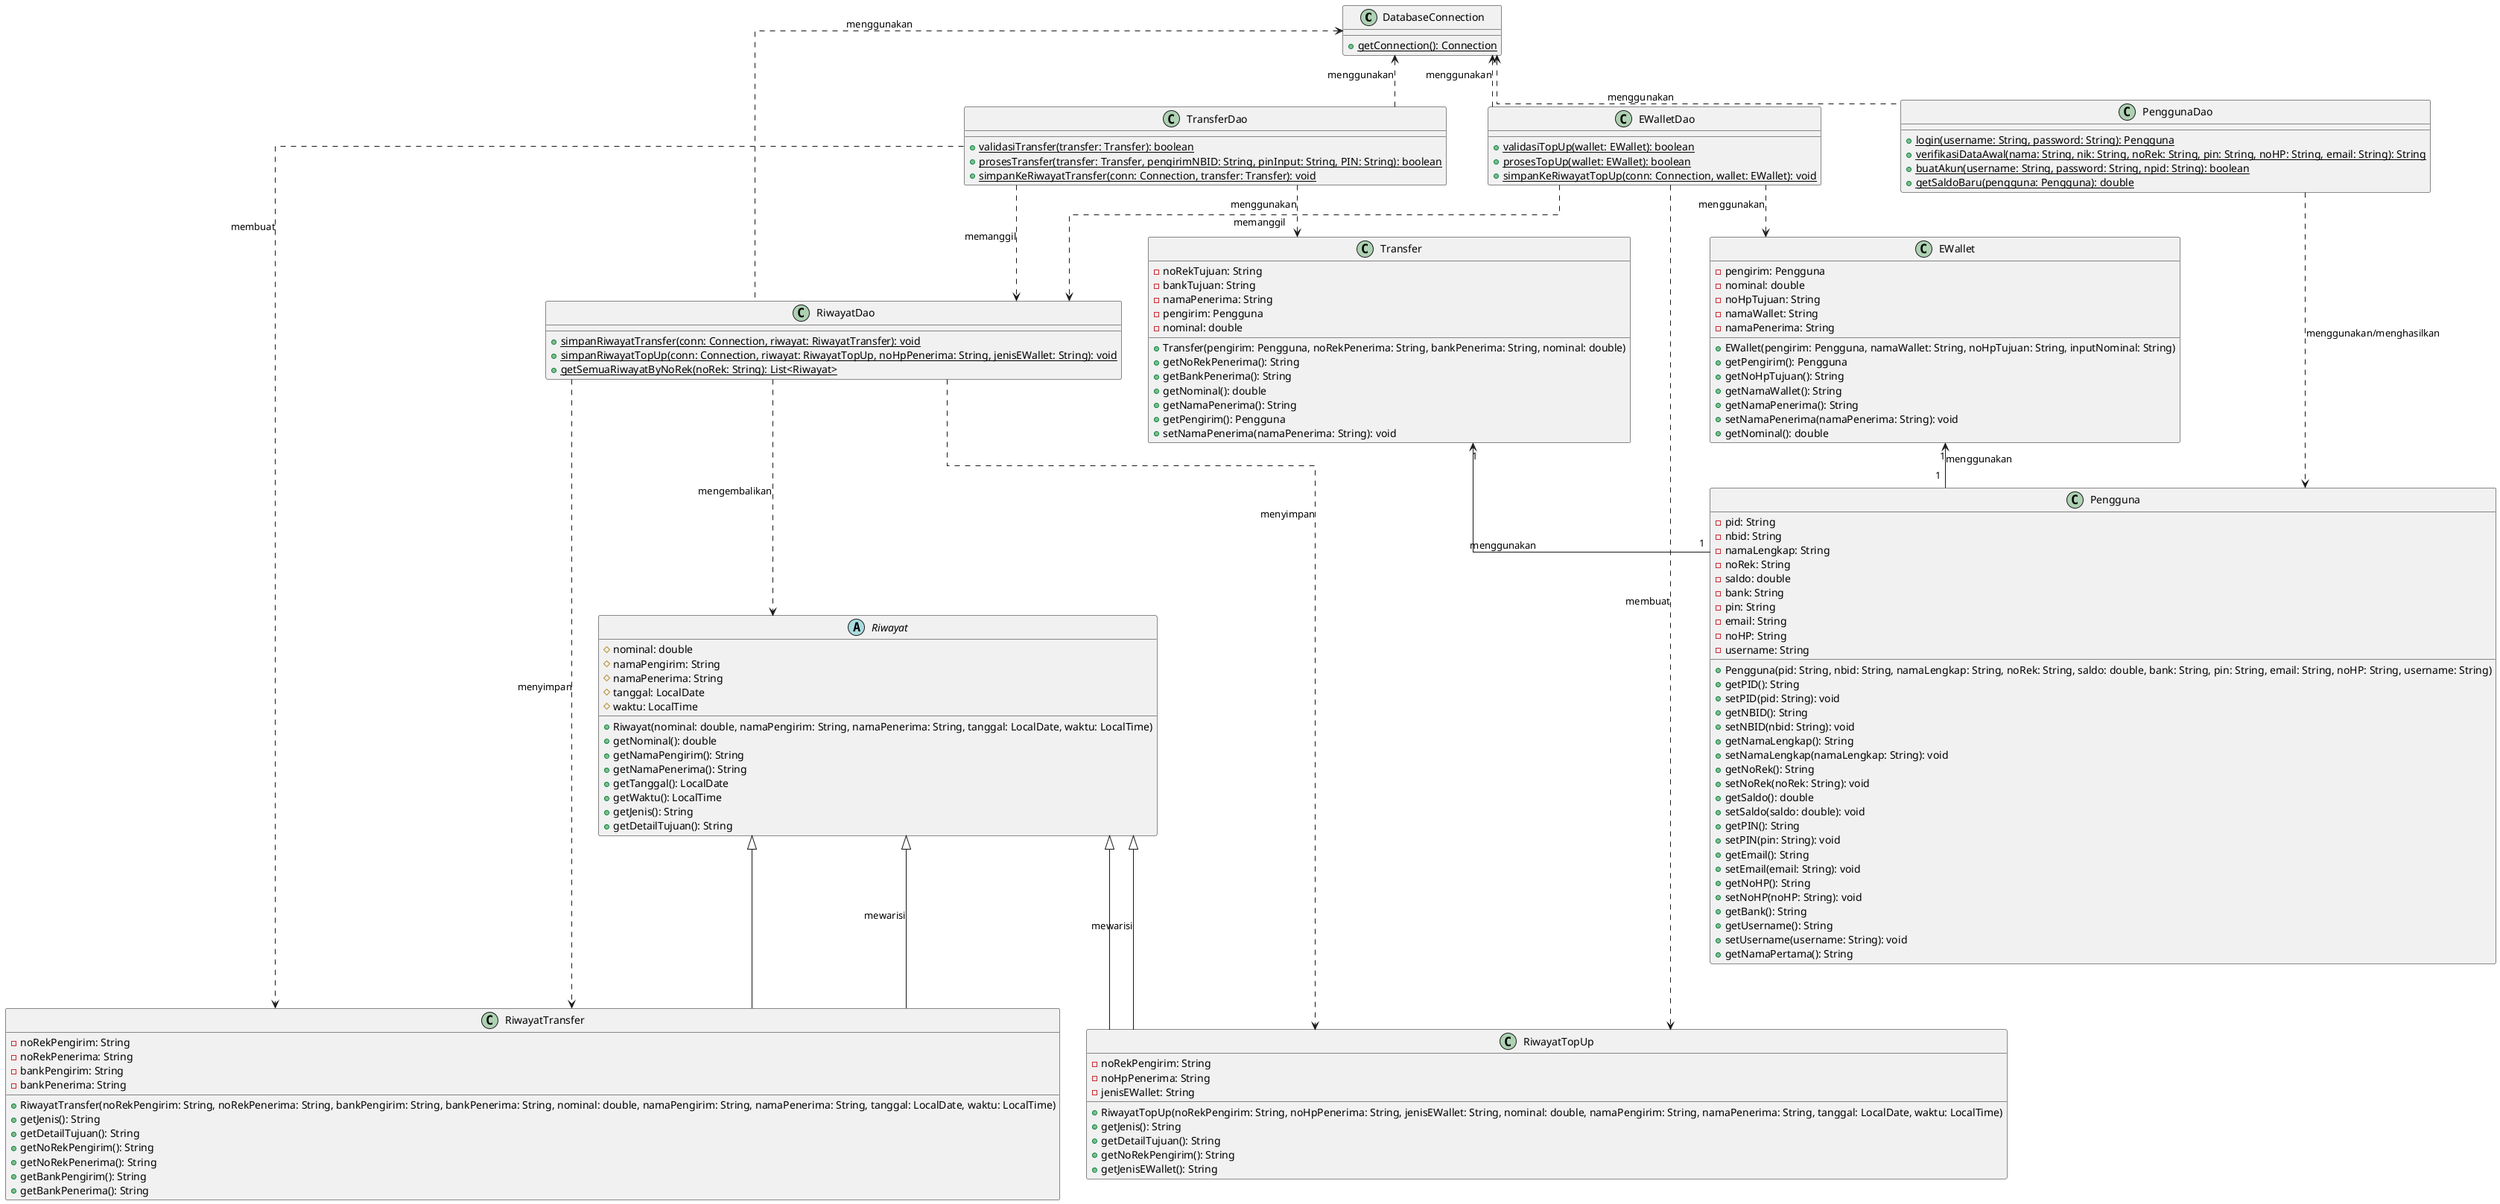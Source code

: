 @startuml
skinparam linetype ortho

' === DatabaseConnection ===
class DatabaseConnection {
    +{static} getConnection(): Connection
}

' === Pengguna ===
class Pengguna {
    - pid: String
    - nbid: String
    - namaLengkap: String
    - noRek: String
    - saldo: double
    - bank: String
    - pin: String
    - email: String
    - noHP: String
    - username: String

    + Pengguna(pid: String, nbid: String, namaLengkap: String, noRek: String, saldo: double, bank: String, pin: String, email: String, noHP: String, username: String)
    + getPID(): String
    + setPID(pid: String): void
    + getNBID(): String
    + setNBID(nbid: String): void
    + getNamaLengkap(): String
    + setNamaLengkap(namaLengkap: String): void
    + getNoRek(): String
    + setNoRek(noRek: String): void
    + getSaldo(): double
    + setSaldo(saldo: double): void
    + getPIN(): String
    + setPIN(pin: String): void
    + getEmail(): String
    + setEmail(email: String): void
    + getNoHP(): String
    + setNoHP(noHP: String): void
    + getBank(): String
    + getUsername(): String
    + setUsername(username: String): void
    + getNamaPertama(): String
}

' === Transfer ===
class Transfer {
    - noRekTujuan: String
    - bankTujuan: String
    - namaPenerima: String
    - pengirim: Pengguna
    - nominal: double

    + Transfer(pengirim: Pengguna, noRekPenerima: String, bankPenerima: String, nominal: double)
    + getNoRekPenerima(): String
    + getBankPenerima(): String
    + getNominal(): double
    + getNamaPenerima(): String
    + getPengirim(): Pengguna
    + setNamaPenerima(namaPenerima: String): void
}

' === EWallet ===
class EWallet {
    - pengirim: Pengguna
    - nominal: double
    - noHpTujuan: String
    - namaWallet: String
    - namaPenerima: String

    + EWallet(pengirim: Pengguna, namaWallet: String, noHpTujuan: String, inputNominal: String)
    + getPengirim(): Pengguna
    + getNoHpTujuan(): String
    + getNamaWallet(): String
    + getNamaPenerima(): String
    + setNamaPenerima(namaPenerima: String): void
    + getNominal(): double
}

' === Riwayat ===
abstract class Riwayat {
    # nominal: double
    # namaPengirim: String
    # namaPenerima: String
    # tanggal: LocalDate
    # waktu: LocalTime

    + Riwayat(nominal: double, namaPengirim: String, namaPenerima: String, tanggal: LocalDate, waktu: LocalTime)
    + getNominal(): double
    + getNamaPengirim(): String
    + getNamaPenerima(): String
    + getTanggal(): LocalDate
    + getWaktu(): LocalTime
    + getJenis(): String
    + getDetailTujuan(): String
}

' === Riwayat Transfer ===
class RiwayatTransfer extends Riwayat {
    - noRekPengirim: String
    - noRekPenerima: String
    - bankPengirim: String
    - bankPenerima: String

    + RiwayatTransfer(noRekPengirim: String, noRekPenerima: String, bankPengirim: String, bankPenerima: String, nominal: double, namaPengirim: String, namaPenerima: String, tanggal: LocalDate, waktu: LocalTime)
    + getJenis(): String
    + getDetailTujuan(): String
    + getNoRekPengirim(): String
    + getNoRekPenerima(): String
    + getBankPengirim(): String
    + getBankPenerima(): String
}

' === Riwayat Top Up===
class RiwayatTopUp extends Riwayat {
    - noRekPengirim: String
    - noHpPenerima: String
    - jenisEWallet: String

    + RiwayatTopUp(noRekPengirim: String, noHpPenerima: String, jenisEWallet: String, nominal: double, namaPengirim: String, namaPenerima: String, tanggal: LocalDate, waktu: LocalTime)
    + getJenis(): String
    + getDetailTujuan(): String
    + getNoRekPengirim(): String
    + getJenisEWallet(): String
}

' === Dao Classes ====
class RiwayatDao {
    +{static} simpanRiwayatTransfer(conn: Connection, riwayat: RiwayatTransfer): void
    +{static} simpanRiwayatTopUp(conn: Connection, riwayat: RiwayatTopUp, noHpPenerima: String, jenisEWallet: String): void
    +{static} getSemuaRiwayatByNoRek(noRek: String): List<Riwayat>
}

class PenggunaDao {
    +{static} login(username: String, password: String): Pengguna
    +{static} verifikasiDataAwal(nama: String, nik: String, noRek: String, pin: String, noHP: String, email: String): String
    +{static} buatAkun(username: String, password: String, npid: String): boolean
    +{static} getSaldoBaru(pengguna: Pengguna): double
}

class TransferDao {
    +{static} validasiTransfer(transfer: Transfer): boolean
    +{static} prosesTransfer(transfer: Transfer, pengirimNBID: String, pinInput: String, PIN: String): boolean
    +{static} simpanKeRiwayatTransfer(conn: Connection, transfer: Transfer): void
}

class EWalletDao {
    +{static} validasiTopUp(wallet: EWallet): boolean
    +{static} prosesTopUp(wallet: EWallet): boolean
    +{static} simpanKeRiwayatTopUp(conn: Connection, wallet: EWallet): void
}

' === Relations ===
Transfer "1" <-- "1" Pengguna : menggunakan
EWallet "1" <-- "1" Pengguna : menggunakan
Riwayat <|-- RiwayatTransfer : mewarisi
Riwayat <|-- RiwayatTopUp : mewarisi
DatabaseConnection <.. RiwayatDao : menggunakan
RiwayatDao ..> RiwayatTransfer : menyimpan
RiwayatDao ..> RiwayatTopUp : menyimpan
RiwayatDao ..> Riwayat : mengembalikan
DatabaseConnection <.. PenggunaDao : menggunakan
PenggunaDao ..> Pengguna : menggunakan/menghasilkan
DatabaseConnection <.. TransferDao : menggunakan
TransferDao ..> Transfer : menggunakan
TransferDao ..> RiwayatDao : memanggil
TransferDao ..> RiwayatTransfer : membuat
DatabaseConnection <.. EWalletDao : menggunakan
EWalletDao ..> EWallet : menggunakan
EWalletDao ..> RiwayatTopUp : membuat
EWalletDao ..> RiwayatDao : memanggil
@enduml